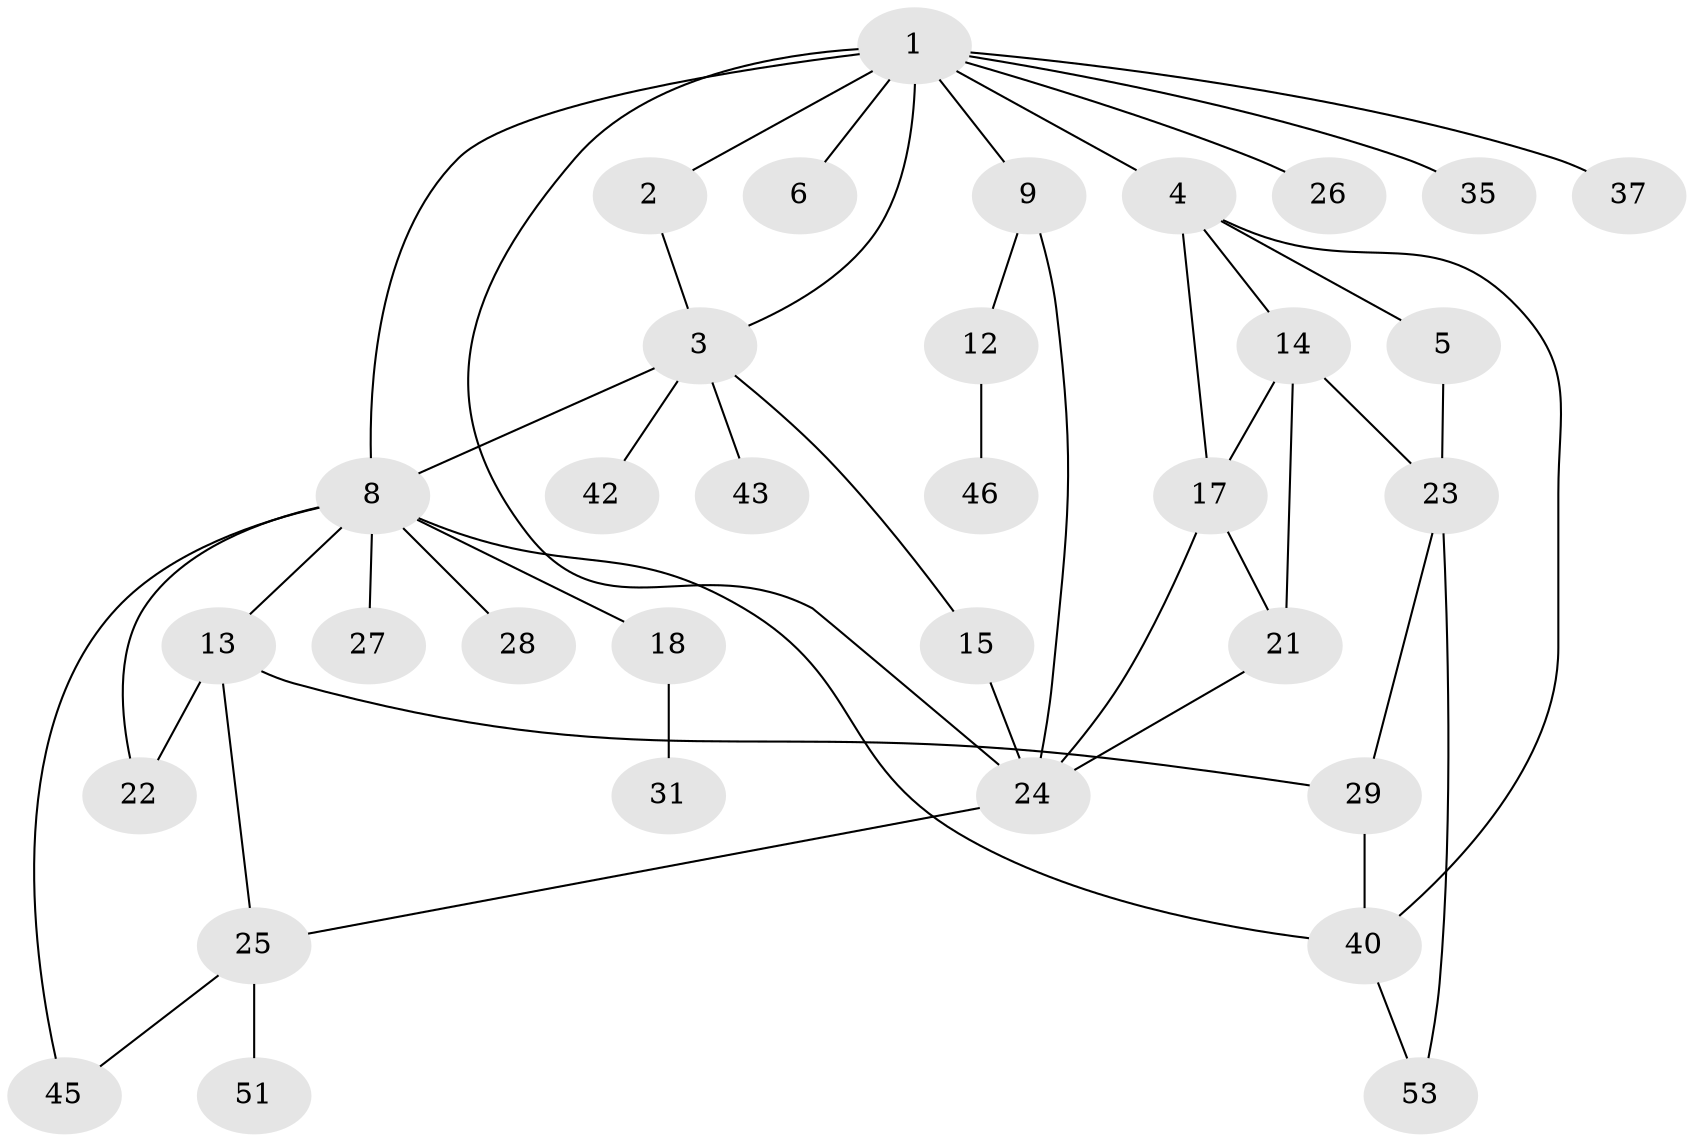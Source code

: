 // original degree distribution, {8: 0.018867924528301886, 3: 0.18867924528301888, 6: 0.018867924528301886, 7: 0.03773584905660377, 2: 0.22641509433962265, 5: 0.11320754716981132, 4: 0.05660377358490566, 1: 0.33962264150943394}
// Generated by graph-tools (version 1.1) at 2025/10/02/27/25 16:10:54]
// undirected, 33 vertices, 48 edges
graph export_dot {
graph [start="1"]
  node [color=gray90,style=filled];
  1 [super="+7"];
  2 [super="+44"];
  3 [super="+36"];
  4 [super="+39"];
  5;
  6 [super="+11"];
  8 [super="+10"];
  9;
  12 [super="+30"];
  13 [super="+20"];
  14 [super="+41"];
  15 [super="+16"];
  17 [super="+34"];
  18 [super="+19"];
  21 [super="+48"];
  22;
  23 [super="+32"];
  24 [super="+33"];
  25 [super="+38"];
  26;
  27;
  28;
  29 [super="+52"];
  31;
  35;
  37;
  40 [super="+47"];
  42 [super="+49"];
  43;
  45 [super="+50"];
  46;
  51;
  53;
  1 -- 2 [weight=2];
  1 -- 4;
  1 -- 6;
  1 -- 8;
  1 -- 37;
  1 -- 3;
  1 -- 35;
  1 -- 24;
  1 -- 9;
  1 -- 26;
  2 -- 3;
  3 -- 15;
  3 -- 42;
  3 -- 43;
  3 -- 8;
  4 -- 5;
  4 -- 14;
  4 -- 17 [weight=2];
  4 -- 40;
  5 -- 23;
  8 -- 13;
  8 -- 40;
  8 -- 18;
  8 -- 22;
  8 -- 27;
  8 -- 28;
  8 -- 45;
  9 -- 12;
  9 -- 24;
  12 -- 46;
  13 -- 22;
  13 -- 25;
  13 -- 29;
  14 -- 23;
  14 -- 21;
  14 -- 17;
  15 -- 24;
  17 -- 21 [weight=2];
  17 -- 24;
  18 -- 31;
  21 -- 24;
  23 -- 29;
  23 -- 53;
  24 -- 25;
  25 -- 51;
  25 -- 45;
  29 -- 40;
  40 -- 53;
}
